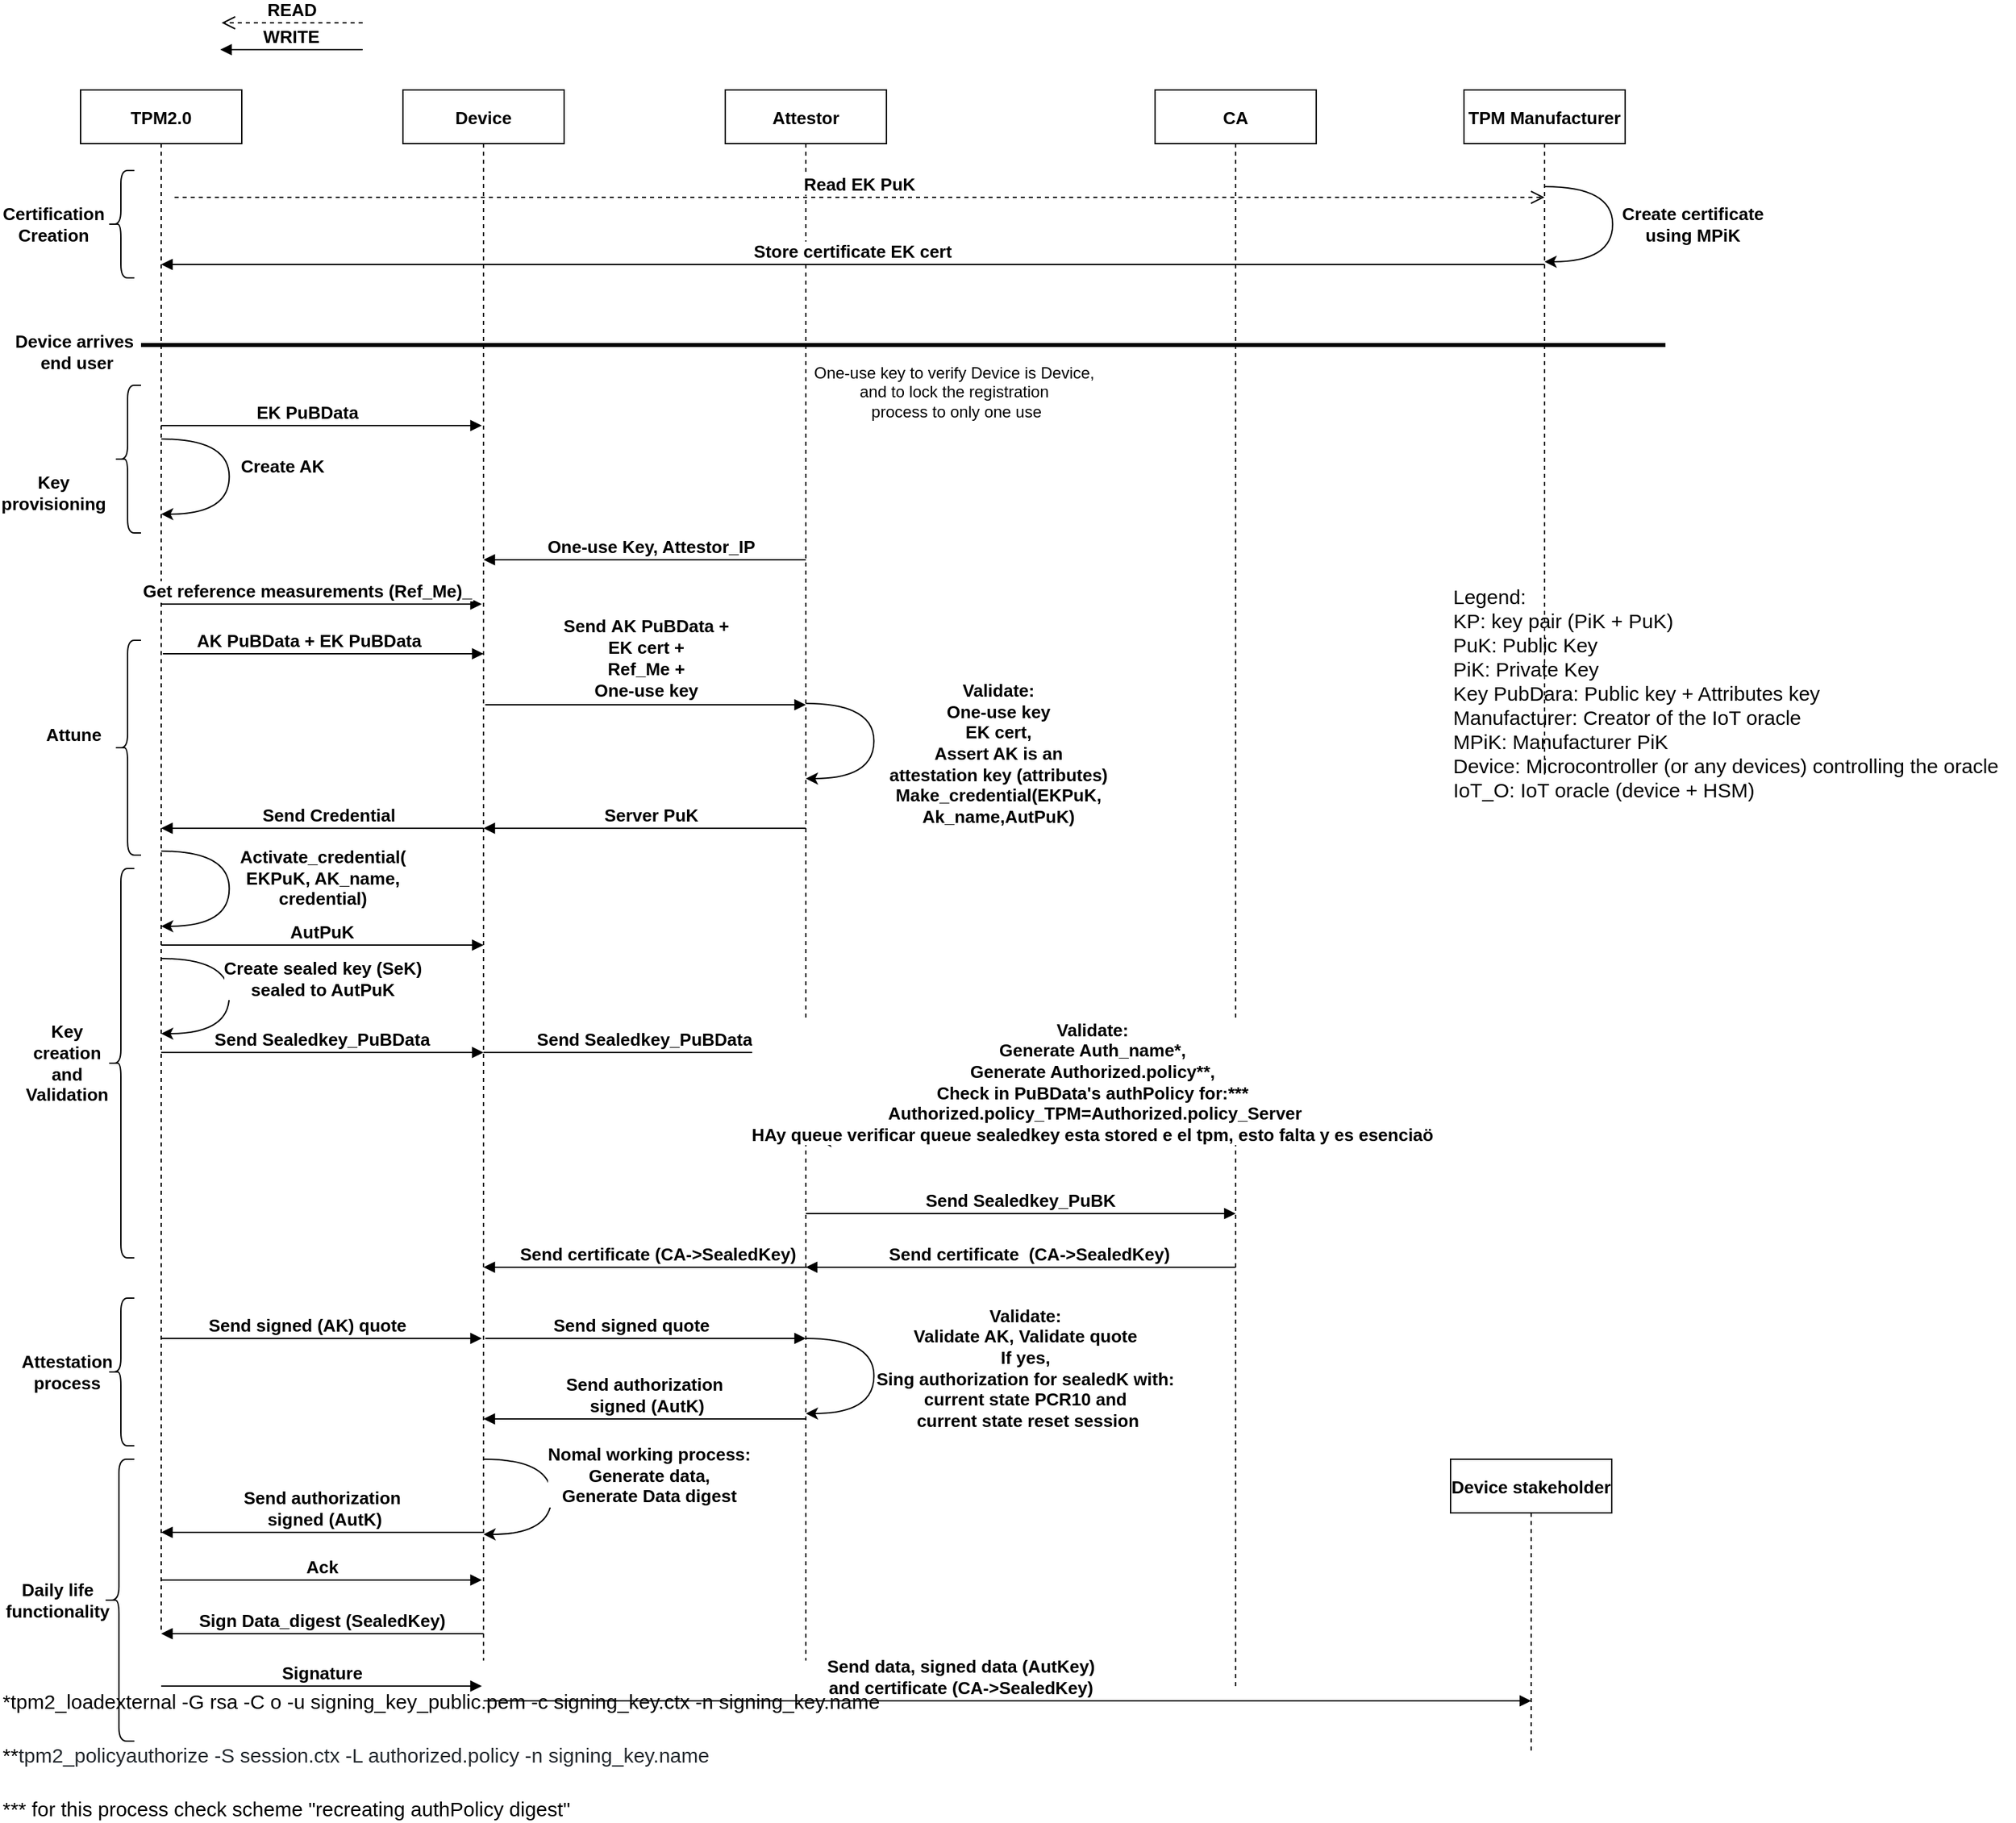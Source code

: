 <mxfile version="14.9.4" type="github">
  <diagram id="kgpKYQtTHZ0yAKxKKP6v" name="Page-1">
    <mxGraphModel dx="1673" dy="1038" grid="1" gridSize="10" guides="1" tooltips="1" connect="1" arrows="1" fold="1" page="1" pageScale="1" pageWidth="850" pageHeight="1100" math="0" shadow="0">
      <root>
        <mxCell id="0" />
        <mxCell id="1" parent="0" />
        <mxCell id="3nuBFxr9cyL0pnOWT2aG-1" value="TPM2.0" style="shape=umlLifeline;perimeter=lifelinePerimeter;container=1;collapsible=0;recursiveResize=0;rounded=0;shadow=0;strokeWidth=1;fontStyle=1;fontSize=13;" parent="1" vertex="1">
          <mxGeometry x="80" y="80" width="120" height="1150" as="geometry" />
        </mxCell>
        <mxCell id="3nuBFxr9cyL0pnOWT2aG-5" value="Device" style="shape=umlLifeline;perimeter=lifelinePerimeter;container=1;collapsible=0;recursiveResize=0;rounded=0;shadow=0;strokeWidth=1;fontStyle=1;fontSize=13;" parent="1" vertex="1">
          <mxGeometry x="320" y="80" width="120" height="1170" as="geometry" />
        </mxCell>
        <mxCell id="PK25MbMjysthuU5o7wJD-3" value="Attestor" style="shape=umlLifeline;perimeter=lifelinePerimeter;container=1;collapsible=0;recursiveResize=0;rounded=0;shadow=0;strokeWidth=1;fontStyle=1;fontSize=13;" parent="1" vertex="1">
          <mxGeometry x="560" y="80" width="120" height="1170" as="geometry" />
        </mxCell>
        <mxCell id="PK25MbMjysthuU5o7wJD-5" value="TPM Manufacturer" style="shape=umlLifeline;perimeter=lifelinePerimeter;container=1;collapsible=0;recursiveResize=0;rounded=0;shadow=0;strokeWidth=1;fontStyle=1;fontSize=13;" parent="1" vertex="1">
          <mxGeometry x="1110" y="80" width="120" height="510" as="geometry" />
        </mxCell>
        <mxCell id="PK25MbMjysthuU5o7wJD-15" value="READ" style="verticalAlign=bottom;endArrow=open;dashed=1;endSize=8;shadow=0;strokeWidth=1;fontStyle=1;fontSize=13;" parent="1" edge="1">
          <mxGeometry relative="1" as="geometry">
            <mxPoint x="184.997" y="30.0" as="targetPoint" />
            <mxPoint x="290" y="30" as="sourcePoint" />
          </mxGeometry>
        </mxCell>
        <mxCell id="PK25MbMjysthuU5o7wJD-16" value="WRITE" style="verticalAlign=bottom;endArrow=block;shadow=0;strokeWidth=1;fontStyle=1;fontSize=13;" parent="1" edge="1">
          <mxGeometry relative="1" as="geometry">
            <mxPoint x="290" y="50" as="sourcePoint" />
            <mxPoint x="184" y="50" as="targetPoint" />
          </mxGeometry>
        </mxCell>
        <mxCell id="PK25MbMjysthuU5o7wJD-21" value="" style="group;fontStyle=1;fontSize=13;" parent="1" vertex="1" connectable="0">
          <mxGeometry x="50" y="140" width="70" height="80" as="geometry" />
        </mxCell>
        <mxCell id="PK25MbMjysthuU5o7wJD-12" value="" style="shape=curlyBracket;whiteSpace=wrap;html=1;rounded=1;size=0.5;fontStyle=1;fontSize=13;" parent="PK25MbMjysthuU5o7wJD-21" vertex="1">
          <mxGeometry x="50" width="20" height="80" as="geometry" />
        </mxCell>
        <mxCell id="PK25MbMjysthuU5o7wJD-14" value="Certification&lt;br&gt;Creation" style="text;html=1;strokeColor=none;fillColor=none;align=center;verticalAlign=middle;whiteSpace=wrap;rounded=0;fontStyle=1;fontSize=13;" parent="PK25MbMjysthuU5o7wJD-21" vertex="1">
          <mxGeometry x="-10" y="30" width="40" height="20" as="geometry" />
        </mxCell>
        <mxCell id="PK25MbMjysthuU5o7wJD-22" value="" style="group;fontStyle=1;fontSize=13;" parent="1" vertex="1" connectable="0">
          <mxGeometry x="55" y="360" width="70" height="290" as="geometry" />
        </mxCell>
        <mxCell id="PK25MbMjysthuU5o7wJD-23" value="" style="shape=curlyBracket;whiteSpace=wrap;html=1;rounded=1;size=0.5;fontStyle=1;fontSize=13;" parent="PK25MbMjysthuU5o7wJD-22" vertex="1">
          <mxGeometry x="50" y="130" width="20" height="160" as="geometry" />
        </mxCell>
        <mxCell id="PK25MbMjysthuU5o7wJD-24" value="Attune" style="text;html=1;strokeColor=none;fillColor=none;align=center;verticalAlign=middle;whiteSpace=wrap;rounded=0;fontStyle=1;fontSize=13;" parent="PK25MbMjysthuU5o7wJD-22" vertex="1">
          <mxGeometry y="190" width="40" height="20" as="geometry" />
        </mxCell>
        <mxCell id="x-Ay-M83Ov1TleOutt_n-1" value="Read EK PuK" style="verticalAlign=bottom;endArrow=open;dashed=1;endSize=8;shadow=0;strokeWidth=1;fontStyle=1;fontSize=13;" parent="1" edge="1">
          <mxGeometry relative="1" as="geometry">
            <mxPoint x="1170" y="160" as="targetPoint" />
            <mxPoint x="150" y="160" as="sourcePoint" />
          </mxGeometry>
        </mxCell>
        <mxCell id="x-Ay-M83Ov1TleOutt_n-2" value="Store certificate EK cert" style="verticalAlign=bottom;endArrow=block;shadow=0;strokeWidth=1;fontStyle=1;fontSize=13;" parent="1" edge="1">
          <mxGeometry relative="1" as="geometry">
            <mxPoint x="1170" y="210" as="sourcePoint" />
            <mxPoint x="140" y="210" as="targetPoint" />
          </mxGeometry>
        </mxCell>
        <mxCell id="x-Ay-M83Ov1TleOutt_n-3" value="" style="curved=1;endArrow=classic;html=1;" parent="1" edge="1">
          <mxGeometry width="50" height="50" relative="1" as="geometry">
            <mxPoint x="1170.004" y="152" as="sourcePoint" />
            <mxPoint x="1170.004" y="208.0" as="targetPoint" />
            <Array as="points">
              <mxPoint x="1220.68" y="152" />
              <mxPoint x="1220.68" y="208" />
            </Array>
          </mxGeometry>
        </mxCell>
        <mxCell id="x-Ay-M83Ov1TleOutt_n-4" value="&lt;span style=&quot;font-size: 13px&quot;&gt;&lt;b&gt;Create certificate&lt;br&gt;using MPiK&lt;/b&gt;&lt;/span&gt;" style="edgeLabel;html=1;align=center;verticalAlign=middle;resizable=0;points=[];" parent="x-Ay-M83Ov1TleOutt_n-3" vertex="1" connectable="0">
          <mxGeometry x="-0.359" y="-8" relative="1" as="geometry">
            <mxPoint x="67" y="28" as="offset" />
          </mxGeometry>
        </mxCell>
        <mxCell id="x-Ay-M83Ov1TleOutt_n-5" value="&lt;font style=&quot;font-size: 15px&quot;&gt;&lt;span&gt;Legend:&lt;/span&gt;&lt;br&gt;KP: key pair (PiK + PuK)&lt;br&gt;&lt;span style=&quot;font-size: 15px&quot;&gt;PuK: Public Key&lt;/span&gt;&lt;br&gt;&lt;span style=&quot;font-size: 15px&quot;&gt;PiK: Private Key&lt;br&gt;&lt;/span&gt;Key PubDara: Public key + Attributes key&lt;br&gt;&lt;span style=&quot;font-size: 15px&quot;&gt;Manufacturer: Creator of the IoT oracle&lt;/span&gt;&lt;br&gt;&lt;span style=&quot;font-size: 15px&quot;&gt;MPiK: Manufacturer PiK&lt;/span&gt;&lt;br&gt;&lt;span style=&quot;font-size: 15px&quot;&gt;Device: Microcontroller (or any devices) controlling the oracle&lt;/span&gt;&lt;br&gt;&lt;div&gt;&lt;span&gt;&lt;font style=&quot;font-size: 15px&quot;&gt;IoT_O: IoT oracle (device + HSM)&lt;/font&gt;&lt;/span&gt;&lt;/div&gt;&lt;br&gt;&lt;/font&gt;" style="text;html=1;align=left;verticalAlign=middle;resizable=0;points=[];autosize=1;strokeColor=none;" parent="1" vertex="1">
          <mxGeometry x="1100" y="463" width="420" height="150" as="geometry" />
        </mxCell>
        <mxCell id="x-Ay-M83Ov1TleOutt_n-9" value="&lt;b&gt;&lt;font style=&quot;font-size: 13px&quot;&gt;Device arrives&lt;br&gt;&amp;nbsp;end user&lt;/font&gt;&lt;/b&gt;" style="text;html=1;align=center;verticalAlign=middle;resizable=0;points=[];autosize=1;strokeColor=none;" parent="1" vertex="1">
          <mxGeometry x="25" y="260" width="100" height="30" as="geometry" />
        </mxCell>
        <mxCell id="x-Ay-M83Ov1TleOutt_n-12" value="Send AK PuBData +&#xa;EK cert +&#xa;Ref_Me +&#xa;One-use key&#xa;" style="verticalAlign=bottom;endArrow=block;shadow=0;strokeWidth=1;fontStyle=1;fontSize=13;" parent="1" edge="1">
          <mxGeometry x="0.005" y="-15" relative="1" as="geometry">
            <mxPoint x="381.25" y="538" as="sourcePoint" />
            <mxPoint x="620" y="538" as="targetPoint" />
            <mxPoint as="offset" />
          </mxGeometry>
        </mxCell>
        <mxCell id="x-Ay-M83Ov1TleOutt_n-17" value="" style="curved=1;endArrow=classic;html=1;" parent="1" edge="1">
          <mxGeometry width="50" height="50" relative="1" as="geometry">
            <mxPoint x="140.004" y="340" as="sourcePoint" />
            <mxPoint x="140.004" y="396.0" as="targetPoint" />
            <Array as="points">
              <mxPoint x="190.68" y="340" />
              <mxPoint x="190.68" y="396" />
            </Array>
          </mxGeometry>
        </mxCell>
        <mxCell id="x-Ay-M83Ov1TleOutt_n-18" value="&lt;span style=&quot;font-size: 13px&quot;&gt;&lt;b&gt;Create AK&lt;br&gt;&lt;/b&gt;&lt;/span&gt;" style="edgeLabel;html=1;align=center;verticalAlign=middle;resizable=0;points=[];" parent="x-Ay-M83Ov1TleOutt_n-17" vertex="1" connectable="0">
          <mxGeometry x="-0.359" y="-8" relative="1" as="geometry">
            <mxPoint x="47" y="20" as="offset" />
          </mxGeometry>
        </mxCell>
        <mxCell id="x-Ay-M83Ov1TleOutt_n-26" value="&lt;font style=&quot;font-size: 15px&quot;&gt;*tpm2_loadexternal -G rsa -C o -u signing_key_public.pem -c signing_key.ctx -n signing_key.name&lt;/font&gt;" style="text;html=1;align=left;verticalAlign=middle;resizable=0;points=[];autosize=1;strokeColor=none;" parent="1" vertex="1">
          <mxGeometry x="20" y="1270" width="670" height="20" as="geometry" />
        </mxCell>
        <mxCell id="x-Ay-M83Ov1TleOutt_n-44" value="AutPuK" style="verticalAlign=bottom;endArrow=block;shadow=0;strokeWidth=1;fontStyle=1;fontSize=13;" parent="1" edge="1">
          <mxGeometry relative="1" as="geometry">
            <mxPoint x="140" y="717" as="sourcePoint" />
            <mxPoint x="380" y="717" as="targetPoint" />
            <mxPoint as="offset" />
          </mxGeometry>
        </mxCell>
        <mxCell id="x-Ay-M83Ov1TleOutt_n-48" value="CA" style="shape=umlLifeline;perimeter=lifelinePerimeter;container=1;collapsible=0;recursiveResize=0;rounded=0;shadow=0;strokeWidth=1;fontStyle=1;fontSize=13;" parent="1" vertex="1">
          <mxGeometry x="880" y="80" width="120" height="1190" as="geometry" />
        </mxCell>
        <mxCell id="x-Ay-M83Ov1TleOutt_n-49" value="" style="endArrow=none;html=1;strokeWidth=3;" parent="1" edge="1">
          <mxGeometry width="50" height="50" relative="1" as="geometry">
            <mxPoint x="125" y="270" as="sourcePoint" />
            <mxPoint x="1260" y="270" as="targetPoint" />
          </mxGeometry>
        </mxCell>
        <mxCell id="x-Ay-M83Ov1TleOutt_n-52" value="AK PuBData + EK PuBData" style="verticalAlign=bottom;endArrow=block;shadow=0;strokeWidth=1;fontStyle=1;fontSize=13;" parent="1" edge="1">
          <mxGeometry x="-0.089" relative="1" as="geometry">
            <mxPoint x="141.25" y="500" as="sourcePoint" />
            <mxPoint x="380" y="500" as="targetPoint" />
            <mxPoint as="offset" />
          </mxGeometry>
        </mxCell>
        <mxCell id="x-Ay-M83Ov1TleOutt_n-53" value="EK PuBData" style="verticalAlign=bottom;endArrow=block;shadow=0;strokeWidth=1;fontStyle=1;fontSize=13;endFill=1;" parent="1" edge="1">
          <mxGeometry x="-0.089" relative="1" as="geometry">
            <mxPoint x="140" y="330" as="sourcePoint" />
            <mxPoint x="378.75" y="330" as="targetPoint" />
            <mxPoint as="offset" />
          </mxGeometry>
        </mxCell>
        <mxCell id="x-Ay-M83Ov1TleOutt_n-54" value="" style="curved=1;endArrow=classic;html=1;" parent="1" edge="1">
          <mxGeometry width="50" height="50" relative="1" as="geometry">
            <mxPoint x="620.004" y="537" as="sourcePoint" />
            <mxPoint x="620.004" y="593.0" as="targetPoint" />
            <Array as="points">
              <mxPoint x="670.68" y="537" />
              <mxPoint x="670.68" y="593" />
            </Array>
          </mxGeometry>
        </mxCell>
        <mxCell id="x-Ay-M83Ov1TleOutt_n-55" value="&lt;span style=&quot;font-size: 13px&quot;&gt;&lt;b&gt;Validate:&lt;br&gt;One-use key&lt;br&gt;&lt;/b&gt;&lt;/span&gt;&lt;span style=&quot;font-size: 13px ; font-weight: 700&quot;&gt;EK cert&lt;/span&gt;&lt;span style=&quot;font-size: 13px&quot;&gt;&lt;b&gt;,&lt;br&gt;Assert AK is an &lt;br&gt;attestation key (attributes)&lt;br&gt;&lt;/b&gt;&lt;/span&gt;&lt;span style=&quot;font-size: 13px&quot;&gt;&lt;b&gt;Make_credential(EKPuK,&lt;br&gt;Ak_name,AutPuK)&lt;br&gt;&lt;br&gt;&lt;/b&gt;&lt;/span&gt;" style="edgeLabel;html=1;align=center;verticalAlign=middle;resizable=0;points=[];" parent="x-Ay-M83Ov1TleOutt_n-54" vertex="1" connectable="0">
          <mxGeometry x="-0.359" y="-8" relative="1" as="geometry">
            <mxPoint x="100" y="45" as="offset" />
          </mxGeometry>
        </mxCell>
        <mxCell id="x-Ay-M83Ov1TleOutt_n-56" value="Server PuK" style="verticalAlign=bottom;endArrow=block;endSize=6;shadow=0;strokeWidth=1;fontStyle=1;fontSize=13;endFill=1;" parent="1" edge="1">
          <mxGeometry x="-0.04" relative="1" as="geometry">
            <mxPoint x="380" y="630" as="targetPoint" />
            <mxPoint x="620" y="630" as="sourcePoint" />
            <mxPoint as="offset" />
          </mxGeometry>
        </mxCell>
        <mxCell id="x-Ay-M83Ov1TleOutt_n-57" value="One-use Key, Attestor_IP" style="verticalAlign=bottom;endArrow=block;endSize=6;shadow=0;strokeWidth=1;fontStyle=1;fontSize=13;endFill=1;" parent="1" edge="1">
          <mxGeometry x="-0.04" relative="1" as="geometry">
            <mxPoint x="380" y="430" as="targetPoint" />
            <mxPoint x="620" y="430" as="sourcePoint" />
            <mxPoint as="offset" />
          </mxGeometry>
        </mxCell>
        <mxCell id="x-Ay-M83Ov1TleOutt_n-58" value="One-use key to verify Device is Device,&lt;br&gt;and to lock the registration&lt;br&gt;&amp;nbsp;process to only one use" style="text;html=1;align=center;verticalAlign=middle;resizable=0;points=[];autosize=1;strokeColor=none;" parent="1" vertex="1">
          <mxGeometry x="620" y="280" width="220" height="50" as="geometry" />
        </mxCell>
        <mxCell id="x-Ay-M83Ov1TleOutt_n-59" value="Send Credential" style="verticalAlign=bottom;endArrow=block;endSize=6;shadow=0;strokeWidth=1;fontStyle=1;fontSize=13;endFill=1;" parent="1" edge="1">
          <mxGeometry x="-0.04" relative="1" as="geometry">
            <mxPoint x="140" y="630" as="targetPoint" />
            <mxPoint x="380" y="630" as="sourcePoint" />
            <mxPoint as="offset" />
          </mxGeometry>
        </mxCell>
        <mxCell id="x-Ay-M83Ov1TleOutt_n-60" value="" style="curved=1;endArrow=classic;html=1;" parent="1" edge="1">
          <mxGeometry width="50" height="50" relative="1" as="geometry">
            <mxPoint x="140.004" y="647" as="sourcePoint" />
            <mxPoint x="140.004" y="703.0" as="targetPoint" />
            <Array as="points">
              <mxPoint x="190.68" y="647" />
              <mxPoint x="190.68" y="703" />
            </Array>
          </mxGeometry>
        </mxCell>
        <mxCell id="x-Ay-M83Ov1TleOutt_n-61" value="&lt;span style=&quot;font-size: 13px&quot;&gt;&lt;b&gt;Activate_credential(&lt;br&gt;EKPuK, AK_name,&lt;br&gt;credential)&lt;br&gt;&lt;/b&gt;&lt;/span&gt;" style="edgeLabel;html=1;align=center;verticalAlign=middle;resizable=0;points=[];" parent="x-Ay-M83Ov1TleOutt_n-60" vertex="1" connectable="0">
          <mxGeometry x="-0.359" y="-8" relative="1" as="geometry">
            <mxPoint x="77" y="20" as="offset" />
          </mxGeometry>
        </mxCell>
        <mxCell id="x-Ay-M83Ov1TleOutt_n-63" value="" style="curved=1;endArrow=classic;html=1;" parent="1" edge="1">
          <mxGeometry width="50" height="50" relative="1" as="geometry">
            <mxPoint x="140.004" y="727" as="sourcePoint" />
            <mxPoint x="140.004" y="783.0" as="targetPoint" />
            <Array as="points">
              <mxPoint x="190.68" y="727" />
              <mxPoint x="190.68" y="783" />
            </Array>
          </mxGeometry>
        </mxCell>
        <mxCell id="x-Ay-M83Ov1TleOutt_n-64" value="&lt;span style=&quot;font-size: 13px&quot;&gt;&lt;b&gt;Create sealed key (SeK)&lt;br&gt;sealed to AutPuK&lt;br&gt;&lt;/b&gt;&lt;/span&gt;" style="edgeLabel;html=1;align=center;verticalAlign=middle;resizable=0;points=[];" parent="x-Ay-M83Ov1TleOutt_n-63" vertex="1" connectable="0">
          <mxGeometry x="-0.359" y="-8" relative="1" as="geometry">
            <mxPoint x="77" y="15" as="offset" />
          </mxGeometry>
        </mxCell>
        <mxCell id="x-Ay-M83Ov1TleOutt_n-66" value="Send Sealedkey_PuBData" style="verticalAlign=bottom;endArrow=block;shadow=0;strokeWidth=1;fontStyle=1;fontSize=13;" parent="1" edge="1">
          <mxGeometry relative="1" as="geometry">
            <mxPoint x="140" y="797" as="sourcePoint" />
            <mxPoint x="380" y="797" as="targetPoint" />
            <mxPoint as="offset" />
          </mxGeometry>
        </mxCell>
        <mxCell id="x-Ay-M83Ov1TleOutt_n-67" value="Send Sealedkey_PuBData" style="verticalAlign=bottom;endArrow=block;shadow=0;strokeWidth=1;fontStyle=1;fontSize=13;" parent="1" edge="1">
          <mxGeometry relative="1" as="geometry">
            <mxPoint x="380" y="797" as="sourcePoint" />
            <mxPoint x="620" y="797" as="targetPoint" />
            <mxPoint as="offset" />
          </mxGeometry>
        </mxCell>
        <mxCell id="x-Ay-M83Ov1TleOutt_n-68" value="" style="curved=1;endArrow=classic;html=1;" parent="1" edge="1">
          <mxGeometry width="50" height="50" relative="1" as="geometry">
            <mxPoint x="380.004" y="1100" as="sourcePoint" />
            <mxPoint x="380.004" y="1156.0" as="targetPoint" />
            <Array as="points">
              <mxPoint x="430.68" y="1100" />
              <mxPoint x="430.68" y="1156" />
            </Array>
          </mxGeometry>
        </mxCell>
        <mxCell id="x-Ay-M83Ov1TleOutt_n-69" value="&lt;span style=&quot;font-size: 13px&quot;&gt;&lt;b&gt;Nomal working process:&lt;br&gt;Generate data,&lt;br&gt;Generate Data digest&lt;br&gt;&lt;/b&gt;&lt;/span&gt;" style="edgeLabel;html=1;align=center;verticalAlign=middle;resizable=0;points=[];" parent="x-Ay-M83Ov1TleOutt_n-68" vertex="1" connectable="0">
          <mxGeometry x="-0.359" y="-8" relative="1" as="geometry">
            <mxPoint x="80" y="12" as="offset" />
          </mxGeometry>
        </mxCell>
        <mxCell id="x-Ay-M83Ov1TleOutt_n-70" value="&lt;font&gt;&lt;span style=&quot;font-size: 15px&quot;&gt;**&lt;/span&gt;&lt;span style=&quot;color: rgb(36 , 41 , 46)&quot;&gt;&lt;font style=&quot;font-size: 15px&quot;&gt;tpm2_policyauthorize -S session.ctx -L authorized.policy -n signing_key.name&lt;/font&gt;&lt;/span&gt;&lt;br&gt;&lt;/font&gt;" style="text;html=1;align=left;verticalAlign=middle;resizable=0;points=[];autosize=1;strokeColor=none;" parent="1" vertex="1">
          <mxGeometry x="20" y="1310" width="540" height="20" as="geometry" />
        </mxCell>
        <mxCell id="-7gtEHVr5MvBsyLJ3Pri-2" value="Send Sealedkey_PuBK" style="verticalAlign=bottom;endArrow=block;shadow=0;strokeWidth=1;fontStyle=1;fontSize=13;" parent="1" edge="1">
          <mxGeometry relative="1" as="geometry">
            <mxPoint x="620" y="917" as="sourcePoint" />
            <mxPoint x="940" y="917" as="targetPoint" />
            <mxPoint as="offset" />
          </mxGeometry>
        </mxCell>
        <mxCell id="-7gtEHVr5MvBsyLJ3Pri-3" value="Send certificate  (CA-&gt;SealedKey)" style="verticalAlign=bottom;endArrow=block;endSize=6;shadow=0;strokeWidth=1;fontStyle=1;fontSize=13;endFill=1;" parent="1" edge="1">
          <mxGeometry x="-0.04" relative="1" as="geometry">
            <mxPoint x="620" y="957" as="targetPoint" />
            <mxPoint x="940" y="957" as="sourcePoint" />
            <mxPoint as="offset" />
          </mxGeometry>
        </mxCell>
        <mxCell id="-7gtEHVr5MvBsyLJ3Pri-4" value="Send certificate (CA-&gt;SealedKey)" style="verticalAlign=bottom;endArrow=block;endSize=6;shadow=0;strokeWidth=1;fontStyle=1;fontSize=13;endFill=1;" parent="1" edge="1">
          <mxGeometry x="-0.04" relative="1" as="geometry">
            <mxPoint x="380" y="957" as="targetPoint" />
            <mxPoint x="630" y="957" as="sourcePoint" />
            <mxPoint as="offset" />
          </mxGeometry>
        </mxCell>
        <mxCell id="-7gtEHVr5MvBsyLJ3Pri-5" value="" style="group;fontStyle=1;fontSize=13;" parent="1" vertex="1" connectable="0">
          <mxGeometry x="50" y="660" width="70" height="290" as="geometry" />
        </mxCell>
        <mxCell id="-7gtEHVr5MvBsyLJ3Pri-6" value="" style="shape=curlyBracket;whiteSpace=wrap;html=1;rounded=1;size=0.5;fontStyle=1;fontSize=13;" parent="-7gtEHVr5MvBsyLJ3Pri-5" vertex="1">
          <mxGeometry x="50" width="20" height="290" as="geometry" />
        </mxCell>
        <mxCell id="-7gtEHVr5MvBsyLJ3Pri-7" value="Key creation and Validation" style="text;html=1;strokeColor=none;fillColor=none;align=center;verticalAlign=middle;whiteSpace=wrap;rounded=0;fontStyle=1;fontSize=13;" parent="-7gtEHVr5MvBsyLJ3Pri-5" vertex="1">
          <mxGeometry y="135" width="40" height="20" as="geometry" />
        </mxCell>
        <mxCell id="-7gtEHVr5MvBsyLJ3Pri-9" value="" style="group;fontStyle=1;fontSize=13;" parent="1" vertex="1" connectable="0">
          <mxGeometry x="50" y="980" width="70" height="110" as="geometry" />
        </mxCell>
        <mxCell id="-7gtEHVr5MvBsyLJ3Pri-10" value="" style="shape=curlyBracket;whiteSpace=wrap;html=1;rounded=1;size=0.5;fontStyle=1;fontSize=13;" parent="-7gtEHVr5MvBsyLJ3Pri-9" vertex="1">
          <mxGeometry x="50" width="20" height="110" as="geometry" />
        </mxCell>
        <mxCell id="-7gtEHVr5MvBsyLJ3Pri-11" value="Attestation process" style="text;html=1;strokeColor=none;fillColor=none;align=center;verticalAlign=middle;whiteSpace=wrap;rounded=0;fontStyle=1;fontSize=13;" parent="-7gtEHVr5MvBsyLJ3Pri-9" vertex="1">
          <mxGeometry y="51.207" width="40" height="7.586" as="geometry" />
        </mxCell>
        <mxCell id="-7gtEHVr5MvBsyLJ3Pri-12" value="Send signed (AK) quote" style="verticalAlign=bottom;endArrow=block;shadow=0;strokeWidth=1;fontStyle=1;fontSize=13;endFill=1;" parent="1" edge="1">
          <mxGeometry x="-0.089" relative="1" as="geometry">
            <mxPoint x="140" y="1010" as="sourcePoint" />
            <mxPoint x="378.75" y="1010" as="targetPoint" />
            <mxPoint as="offset" />
          </mxGeometry>
        </mxCell>
        <mxCell id="-7gtEHVr5MvBsyLJ3Pri-13" value="Send signed quote" style="verticalAlign=bottom;endArrow=block;shadow=0;strokeWidth=1;fontStyle=1;fontSize=13;endFill=1;" parent="1" edge="1">
          <mxGeometry x="-0.089" relative="1" as="geometry">
            <mxPoint x="381.25" y="1010" as="sourcePoint" />
            <mxPoint x="620" y="1010" as="targetPoint" />
            <mxPoint as="offset" />
          </mxGeometry>
        </mxCell>
        <mxCell id="-7gtEHVr5MvBsyLJ3Pri-14" value="" style="curved=1;endArrow=classic;html=1;" parent="1" edge="1">
          <mxGeometry width="50" height="50" relative="1" as="geometry">
            <mxPoint x="620.004" y="1010" as="sourcePoint" />
            <mxPoint x="620.004" y="1066.0" as="targetPoint" />
            <Array as="points">
              <mxPoint x="670.68" y="1010" />
              <mxPoint x="670.68" y="1066" />
            </Array>
          </mxGeometry>
        </mxCell>
        <mxCell id="-7gtEHVr5MvBsyLJ3Pri-15" value="&lt;span style=&quot;font-size: 13px&quot;&gt;&lt;b&gt;Validate:&lt;br&gt;&lt;/b&gt;&lt;/span&gt;&lt;span style=&quot;font-size: 13px&quot;&gt;&lt;b&gt;Validate AK, Validate quote&lt;br&gt;If yes,&lt;br&gt;Sing authorization for sealedK with:&lt;br&gt;current state PCR10 and&lt;br&gt;&amp;nbsp;current state reset session&lt;br&gt;&lt;/b&gt;&lt;/span&gt;" style="edgeLabel;html=1;align=center;verticalAlign=middle;resizable=0;points=[];" parent="-7gtEHVr5MvBsyLJ3Pri-14" vertex="1" connectable="0">
          <mxGeometry x="-0.359" y="-8" relative="1" as="geometry">
            <mxPoint x="120" y="22" as="offset" />
          </mxGeometry>
        </mxCell>
        <mxCell id="-7gtEHVr5MvBsyLJ3Pri-16" value="Send authorization&#xa; signed (AutK)" style="verticalAlign=bottom;endArrow=block;endSize=6;shadow=0;strokeWidth=1;fontStyle=1;fontSize=13;endFill=1;" parent="1" edge="1">
          <mxGeometry relative="1" as="geometry">
            <mxPoint x="380" y="1070" as="targetPoint" />
            <mxPoint x="620" y="1070" as="sourcePoint" />
            <mxPoint as="offset" />
          </mxGeometry>
        </mxCell>
        <mxCell id="-7gtEHVr5MvBsyLJ3Pri-17" value="Send authorization&#xa; signed (AutK)" style="verticalAlign=bottom;endArrow=block;endSize=6;shadow=0;strokeWidth=1;fontStyle=1;fontSize=13;endFill=1;" parent="1" edge="1">
          <mxGeometry relative="1" as="geometry">
            <mxPoint x="140" y="1154.5" as="targetPoint" />
            <mxPoint x="380" y="1154.5" as="sourcePoint" />
            <mxPoint as="offset" />
          </mxGeometry>
        </mxCell>
        <mxCell id="-7gtEHVr5MvBsyLJ3Pri-18" value="" style="group;fontStyle=1;fontSize=13;" parent="1" vertex="1" connectable="0">
          <mxGeometry x="40" y="1100" width="80" height="210" as="geometry" />
        </mxCell>
        <mxCell id="-7gtEHVr5MvBsyLJ3Pri-19" value="" style="shape=curlyBracket;whiteSpace=wrap;html=1;rounded=1;size=0.5;fontStyle=1;fontSize=13;" parent="-7gtEHVr5MvBsyLJ3Pri-18" vertex="1">
          <mxGeometry x="57.143" width="22.857" height="210" as="geometry" />
        </mxCell>
        <mxCell id="-7gtEHVr5MvBsyLJ3Pri-20" value="Daily life functionality" style="text;html=1;strokeColor=none;fillColor=none;align=center;verticalAlign=middle;whiteSpace=wrap;rounded=0;fontStyle=1;fontSize=13;" parent="-7gtEHVr5MvBsyLJ3Pri-18" vertex="1">
          <mxGeometry y="97.759" width="45.714" height="14.483" as="geometry" />
        </mxCell>
        <mxCell id="-7gtEHVr5MvBsyLJ3Pri-21" value="" style="curved=1;endArrow=classic;html=1;" parent="1" edge="1">
          <mxGeometry width="50" height="50" relative="1" as="geometry">
            <mxPoint x="630.004" y="807" as="sourcePoint" />
            <mxPoint x="630.004" y="863.0" as="targetPoint" />
            <Array as="points">
              <mxPoint x="680.68" y="807" />
              <mxPoint x="680.68" y="863" />
            </Array>
          </mxGeometry>
        </mxCell>
        <mxCell id="-7gtEHVr5MvBsyLJ3Pri-22" value="&lt;span style=&quot;font-size: 13px&quot;&gt;&lt;b&gt;Validate:&lt;br&gt;&lt;/b&gt;&lt;/span&gt;&lt;span style=&quot;font-size: 13px&quot;&gt;&lt;b&gt;Generate Auth_name*,&lt;br&gt;Generate Authorized.policy**,&lt;br&gt;Check in PuBData&#39;s&amp;nbsp;&lt;/b&gt;&lt;/span&gt;&lt;font style=&quot;font-size: 13px&quot;&gt;&lt;b&gt;authPolicy&lt;/b&gt;&lt;/font&gt;&lt;span style=&quot;font-size: 13px&quot;&gt;&lt;b&gt;&amp;nbsp;for:***&lt;br&gt;&amp;nbsp;&lt;/b&gt;&lt;/span&gt;&lt;b style=&quot;font-size: 13px&quot;&gt;Authorized.policy_TPM=&lt;/b&gt;&lt;b style=&quot;font-size: 13px&quot;&gt;Authorized.policy_Server&lt;br&gt;&lt;/b&gt;&lt;span style=&quot;font-size: 13px&quot;&gt;&lt;b&gt;HAy queue verificar queue sealedkey esta stored e el tpm, esto falta y es esenciaö&lt;br&gt;&lt;/b&gt;&lt;/span&gt;" style="edgeLabel;html=1;align=center;verticalAlign=middle;resizable=0;points=[];" parent="-7gtEHVr5MvBsyLJ3Pri-21" vertex="1" connectable="0">
          <mxGeometry x="-0.359" y="-8" relative="1" as="geometry">
            <mxPoint x="160" y="12" as="offset" />
          </mxGeometry>
        </mxCell>
        <mxCell id="-7gtEHVr5MvBsyLJ3Pri-23" value="Ack" style="verticalAlign=bottom;endArrow=block;shadow=0;strokeWidth=1;fontStyle=1;fontSize=13;endFill=1;" parent="1" edge="1">
          <mxGeometry x="0.005" relative="1" as="geometry">
            <mxPoint x="140" y="1190" as="sourcePoint" />
            <mxPoint x="378.75" y="1190" as="targetPoint" />
            <mxPoint as="offset" />
          </mxGeometry>
        </mxCell>
        <mxCell id="-7gtEHVr5MvBsyLJ3Pri-24" value="Sign Data_digest (SealedKey)" style="verticalAlign=bottom;endArrow=block;endSize=6;shadow=0;strokeWidth=1;fontStyle=1;fontSize=13;endFill=1;" parent="1" edge="1">
          <mxGeometry relative="1" as="geometry">
            <mxPoint x="140" y="1230" as="targetPoint" />
            <mxPoint x="380" y="1230" as="sourcePoint" />
            <mxPoint as="offset" />
          </mxGeometry>
        </mxCell>
        <mxCell id="-7gtEHVr5MvBsyLJ3Pri-25" value="Signature" style="verticalAlign=bottom;endArrow=block;shadow=0;strokeWidth=1;fontStyle=1;fontSize=13;endFill=1;" parent="1" edge="1">
          <mxGeometry x="0.005" relative="1" as="geometry">
            <mxPoint x="140" y="1269" as="sourcePoint" />
            <mxPoint x="378.75" y="1269" as="targetPoint" />
            <mxPoint as="offset" />
          </mxGeometry>
        </mxCell>
        <mxCell id="-7gtEHVr5MvBsyLJ3Pri-26" value="Send data, signed data (AutKey)&#xa;and certificate (CA-&gt;SealedKey)" style="verticalAlign=bottom;endArrow=block;shadow=0;strokeWidth=1;fontStyle=1;fontSize=13;endFill=1;" parent="1" edge="1">
          <mxGeometry x="-0.089" relative="1" as="geometry">
            <mxPoint x="380" y="1280" as="sourcePoint" />
            <mxPoint x="1160" y="1280" as="targetPoint" />
            <mxPoint as="offset" />
          </mxGeometry>
        </mxCell>
        <mxCell id="-7gtEHVr5MvBsyLJ3Pri-27" value="Device stakeholder" style="shape=umlLifeline;perimeter=lifelinePerimeter;container=1;collapsible=0;recursiveResize=0;rounded=0;shadow=0;strokeWidth=1;fontStyle=1;fontSize=13;" parent="1" vertex="1">
          <mxGeometry x="1100" y="1100" width="120" height="220" as="geometry" />
        </mxCell>
        <mxCell id="82Z_mEPh2DG9AXx7ghSx-1" value="&lt;font&gt;&lt;span style=&quot;font-size: 15px&quot;&gt;*** for this process check scheme &quot;recreating authPolicy digest&quot;&lt;/span&gt;&lt;br&gt;&lt;/font&gt;" style="text;html=1;align=left;verticalAlign=middle;resizable=0;points=[];autosize=1;strokeColor=none;" parent="1" vertex="1">
          <mxGeometry x="20" y="1350" width="440" height="20" as="geometry" />
        </mxCell>
        <mxCell id="IXNeOV9_xC59NTI-1Gqs-8" value="" style="shape=curlyBracket;whiteSpace=wrap;html=1;rounded=1;size=0.5;fontStyle=1;fontSize=13;" vertex="1" parent="1">
          <mxGeometry x="105" y="300" width="20" height="110" as="geometry" />
        </mxCell>
        <mxCell id="IXNeOV9_xC59NTI-1Gqs-9" value="Key provisioning" style="text;html=1;strokeColor=none;fillColor=none;align=center;verticalAlign=middle;whiteSpace=wrap;rounded=0;fontStyle=1;fontSize=13;" vertex="1" parent="1">
          <mxGeometry x="40" y="370" width="40" height="20" as="geometry" />
        </mxCell>
        <mxCell id="IXNeOV9_xC59NTI-1Gqs-10" value="Get reference measurements (Ref_Me)_" style="verticalAlign=bottom;endArrow=block;shadow=0;strokeWidth=1;fontStyle=1;fontSize=13;" edge="1" parent="1">
          <mxGeometry x="-0.089" relative="1" as="geometry">
            <mxPoint x="140" y="463" as="sourcePoint" />
            <mxPoint x="378.75" y="463" as="targetPoint" />
            <mxPoint as="offset" />
          </mxGeometry>
        </mxCell>
      </root>
    </mxGraphModel>
  </diagram>
</mxfile>
